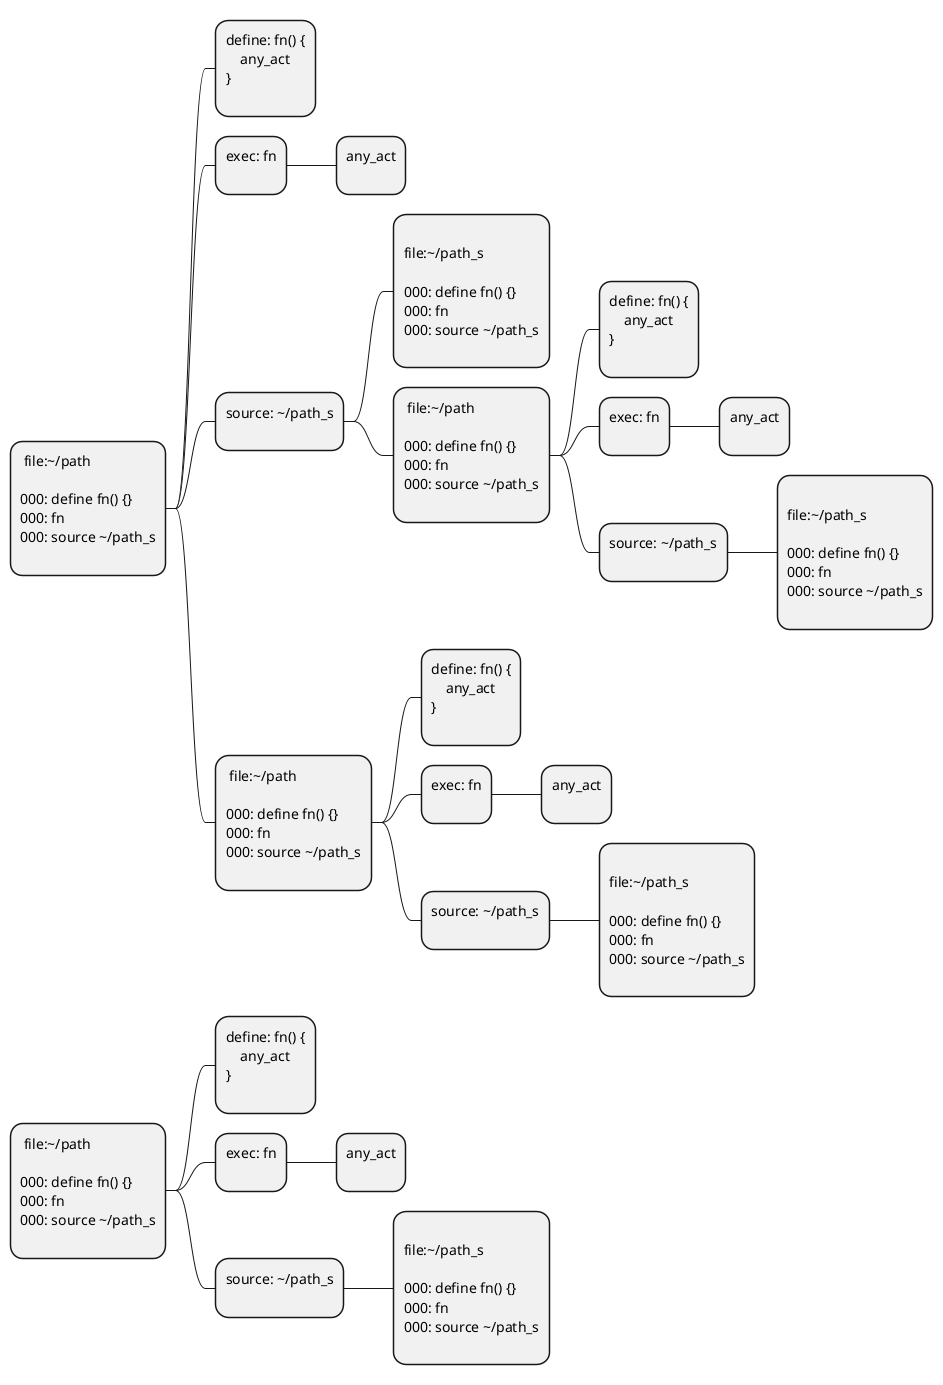 @startmindmap
'/home/st/REPOBARE/_repo/sta/.d/.st_rc_d.data.d/ufl_stl0/.flow.d/010_d2u/_tst/part_1/_dir_tst/tst.cntx.d/_001.puml


*: file:\~/path

000: define fn() {}
000: fn 
000: source \~/path_s
;

**:define: fn() {
    any_act
}
;

**:exec: fn
;

***:any_act
;

**:source: \~/path_s
;

***:
file:\~/path_s

000: define fn() {}
000: fn 
000: source \~/path_s
;

'/home/st/REPOBARE/_repo/sta/.d/.st_rc_d.data.d/ufl_stl0/.flow.d/010_d2u/_tst/part_1/_dir_tst/tst.cntx.d/002.d/001.d/_001.puml


***: file:\~/path

000: define fn() {}
000: fn 
000: source \~/path_s
;

****:define: fn() {
    any_act
}
;

****:exec: fn
;

*****:any_act
;

****:source: \~/path_s
;

*****:
file:\~/path_s

000: define fn() {}
000: fn 
000: source \~/path_s
;

'/home/st/REPOBARE/_repo/sta/.d/.st_rc_d.data.d/ufl_stl0/.flow.d/010_d2u/_tst/part_1/_dir_tst/tst.cntx.d/002.d/_002.puml


**: file:\~/path

000: define fn() {}
000: fn 
000: source \~/path_s
;

***:define: fn() {
    any_act
}
;

***:exec: fn
;

****:any_act
;

***:source: \~/path_s
;

****:
file:\~/path_s

000: define fn() {}
000: fn 
000: source \~/path_s
;

'/home/st/REPOBARE/_repo/sta/.d/.st_rc_d.data.d/ufl_stl0/.flow.d/010_d2u/_tst/part_1/_dir_tst/tst.cntx.d/_003.puml


*: file:\~/path

000: define fn() {}
000: fn 
000: source \~/path_s
;

**:define: fn() {
    any_act
}
;

**:exec: fn
;

***:any_act
;

**:source: \~/path_s
;

***:
file:\~/path_s

000: define fn() {}
000: fn 
000: source \~/path_s
;

@endmindmap
